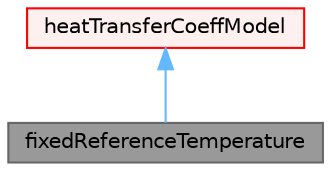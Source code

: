 digraph "fixedReferenceTemperature"
{
 // LATEX_PDF_SIZE
  bgcolor="transparent";
  edge [fontname=Helvetica,fontsize=10,labelfontname=Helvetica,labelfontsize=10];
  node [fontname=Helvetica,fontsize=10,shape=box,height=0.2,width=0.4];
  Node1 [id="Node000001",label="fixedReferenceTemperature",height=0.2,width=0.4,color="gray40", fillcolor="grey60", style="filled", fontcolor="black",tooltip="Heat transfer coefficient calculation that employs a fixed reference temperature."];
  Node2 -> Node1 [id="edge1_Node000001_Node000002",dir="back",color="steelblue1",style="solid",tooltip=" "];
  Node2 [id="Node000002",label="heatTransferCoeffModel",height=0.2,width=0.4,color="red", fillcolor="#FFF0F0", style="filled",URL="$classFoam_1_1heatTransferCoeffModel.html",tooltip="A base class for heat transfer coefficient models."];
}
